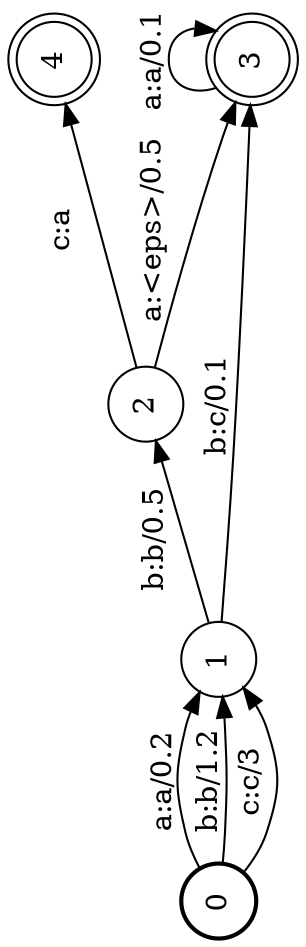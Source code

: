 digraph FST {
rankdir = LR;
size = "8.5,11";
label = "";
center = 1;
orientation = Landscape;
ranksep = "0.4";
nodesep = "0.25";
0 [label = "0", shape = circle, style = bold, fontsize = 14]
	0 -> 1 [label = "a:a/0.2", fontsize = 14];
	0 -> 1 [label = "b:b/1.2", fontsize = 14];
	0 -> 1 [label = "c:c/3", fontsize = 14];
1 [label = "1", shape = circle, style = solid, fontsize = 14]
	1 -> 2 [label = "b:b/0.5", fontsize = 14];
	1 -> 3 [label = "b:c/0.1", fontsize = 14];
2 [label = "2", shape = circle, style = solid, fontsize = 14]
	2 -> 4 [label = "c:a", fontsize = 14];
	2 -> 3 [label = "a:<eps>/0.5", fontsize = 14];
3 [label = "3", shape = doublecircle, style = solid, fontsize = 14]
	3 -> 3 [label = "a:a/0.1", fontsize = 14];
4 [label = "4", shape = doublecircle, style = solid, fontsize = 14]
}
